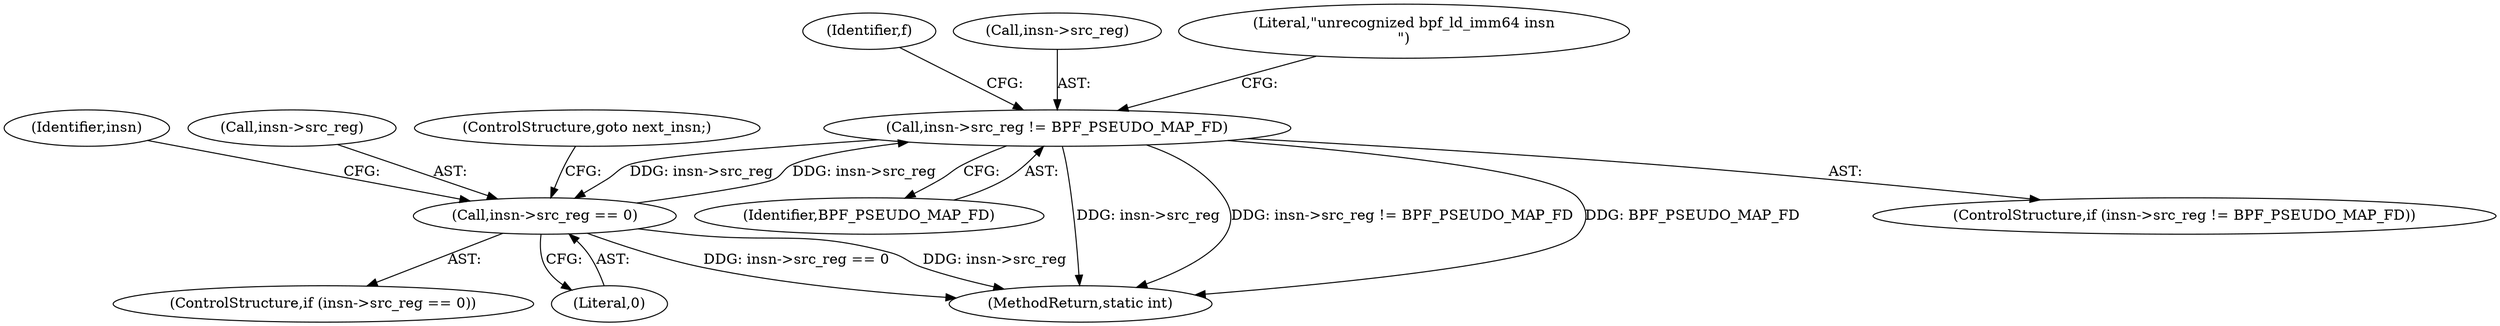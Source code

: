 digraph "0_linux_92117d8443bc5afacc8d5ba82e541946310f106e_4@pointer" {
"1000266" [label="(Call,insn->src_reg != BPF_PSEUDO_MAP_FD)"];
"1000259" [label="(Call,insn->src_reg == 0)"];
"1000266" [label="(Call,insn->src_reg != BPF_PSEUDO_MAP_FD)"];
"1000258" [label="(ControlStructure,if (insn->src_reg == 0))"];
"1000268" [label="(Identifier,insn)"];
"1000260" [label="(Call,insn->src_reg)"];
"1000263" [label="(Literal,0)"];
"1000270" [label="(Identifier,BPF_PSEUDO_MAP_FD)"];
"1000278" [label="(Identifier,f)"];
"1000266" [label="(Call,insn->src_reg != BPF_PSEUDO_MAP_FD)"];
"1000267" [label="(Call,insn->src_reg)"];
"1000264" [label="(ControlStructure,goto next_insn;)"];
"1000380" [label="(MethodReturn,static int)"];
"1000259" [label="(Call,insn->src_reg == 0)"];
"1000273" [label="(Literal,\"unrecognized bpf_ld_imm64 insn\n\")"];
"1000265" [label="(ControlStructure,if (insn->src_reg != BPF_PSEUDO_MAP_FD))"];
"1000266" -> "1000265"  [label="AST: "];
"1000266" -> "1000270"  [label="CFG: "];
"1000267" -> "1000266"  [label="AST: "];
"1000270" -> "1000266"  [label="AST: "];
"1000273" -> "1000266"  [label="CFG: "];
"1000278" -> "1000266"  [label="CFG: "];
"1000266" -> "1000380"  [label="DDG: insn->src_reg"];
"1000266" -> "1000380"  [label="DDG: insn->src_reg != BPF_PSEUDO_MAP_FD"];
"1000266" -> "1000380"  [label="DDG: BPF_PSEUDO_MAP_FD"];
"1000266" -> "1000259"  [label="DDG: insn->src_reg"];
"1000259" -> "1000266"  [label="DDG: insn->src_reg"];
"1000259" -> "1000258"  [label="AST: "];
"1000259" -> "1000263"  [label="CFG: "];
"1000260" -> "1000259"  [label="AST: "];
"1000263" -> "1000259"  [label="AST: "];
"1000264" -> "1000259"  [label="CFG: "];
"1000268" -> "1000259"  [label="CFG: "];
"1000259" -> "1000380"  [label="DDG: insn->src_reg == 0"];
"1000259" -> "1000380"  [label="DDG: insn->src_reg"];
}
